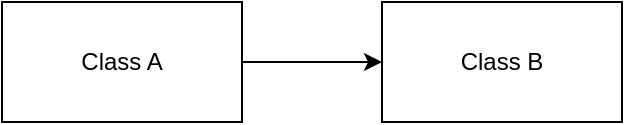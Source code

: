 <mxfile>
    <diagram id="fiJ9CqWUIKI2wFCHqJbO" name="ページ1">
        <mxGraphModel dx="784" dy="753" grid="1" gridSize="10" guides="1" tooltips="1" connect="1" arrows="1" fold="1" page="1" pageScale="1" pageWidth="827" pageHeight="1169" math="0" shadow="0">
            <root>
                <mxCell id="0"/>
                <mxCell id="1" parent="0"/>
                <mxCell id="4" style="edgeStyle=orthogonalEdgeStyle;rounded=0;orthogonalLoop=1;jettySize=auto;html=1;entryX=0;entryY=0.5;entryDx=0;entryDy=0;" edge="1" parent="1" source="2" target="3">
                    <mxGeometry relative="1" as="geometry"/>
                </mxCell>
                <mxCell id="2" value="Class A" style="rounded=0;whiteSpace=wrap;html=1;" vertex="1" parent="1">
                    <mxGeometry x="70" y="70" width="120" height="60" as="geometry"/>
                </mxCell>
                <mxCell id="3" value="Class B" style="rounded=0;whiteSpace=wrap;html=1;" vertex="1" parent="1">
                    <mxGeometry x="260" y="70" width="120" height="60" as="geometry"/>
                </mxCell>
            </root>
        </mxGraphModel>
    </diagram>
    <diagram id="JSKDts4dOftg4U8PWKPT" name="ページ2">
        <mxGraphModel dx="941" dy="903" grid="1" gridSize="10" guides="1" tooltips="1" connect="1" arrows="1" fold="1" page="1" pageScale="1" pageWidth="827" pageHeight="1169" math="0" shadow="0">
            <root>
                <mxCell id="FUJ4JfGRm8PGYB_7hO_z-0"/>
                <mxCell id="FUJ4JfGRm8PGYB_7hO_z-1" parent="FUJ4JfGRm8PGYB_7hO_z-0"/>
                <mxCell id="i4kD2IEjtNCwe65r7rOJ-0" value="Class A" style="rounded=0;whiteSpace=wrap;html=1;" vertex="1" parent="FUJ4JfGRm8PGYB_7hO_z-1">
                    <mxGeometry x="90" y="375" width="120" height="60" as="geometry"/>
                </mxCell>
                <mxCell id="i4kD2IEjtNCwe65r7rOJ-1" value="Class B" style="rounded=0;whiteSpace=wrap;html=1;" vertex="1" parent="FUJ4JfGRm8PGYB_7hO_z-1">
                    <mxGeometry x="390" y="375" width="120" height="60" as="geometry"/>
                </mxCell>
                <mxCell id="i4kD2IEjtNCwe65r7rOJ-2" value="DIコンテナ" style="rounded=0;whiteSpace=wrap;html=1;" vertex="1" parent="FUJ4JfGRm8PGYB_7hO_z-1">
                    <mxGeometry x="260" y="240" width="120" height="60" as="geometry"/>
                </mxCell>
                <mxCell id="i4kD2IEjtNCwe65r7rOJ-3" value="" style="shape=flexArrow;endArrow=classic;html=1;" edge="1" parent="FUJ4JfGRm8PGYB_7hO_z-1">
                    <mxGeometry width="50" height="50" relative="1" as="geometry">
                        <mxPoint x="170" y="360" as="sourcePoint"/>
                        <mxPoint x="225" y="310" as="targetPoint"/>
                    </mxGeometry>
                </mxCell>
                <mxCell id="i4kD2IEjtNCwe65r7rOJ-4" value="1. クラスBのインスタンスを要求" style="text;html=1;align=center;verticalAlign=middle;resizable=0;points=[];autosize=1;" vertex="1" parent="FUJ4JfGRm8PGYB_7hO_z-1">
                    <mxGeometry x="40" y="290" width="190" height="20" as="geometry"/>
                </mxCell>
                <mxCell id="i4kD2IEjtNCwe65r7rOJ-5" value="2. クラスBのインスタンスを生成" style="text;html=1;align=center;verticalAlign=middle;resizable=0;points=[];autosize=1;" vertex="1" parent="FUJ4JfGRm8PGYB_7hO_z-1">
                    <mxGeometry x="425" y="310" width="190" height="20" as="geometry"/>
                </mxCell>
                <mxCell id="i4kD2IEjtNCwe65r7rOJ-6" value="" style="shape=flexArrow;endArrow=classic;html=1;" edge="1" parent="FUJ4JfGRm8PGYB_7hO_z-1">
                    <mxGeometry width="50" height="50" relative="1" as="geometry">
                        <mxPoint x="390" y="310" as="sourcePoint"/>
                        <mxPoint x="440" y="360" as="targetPoint"/>
                    </mxGeometry>
                </mxCell>
                <mxCell id="i4kD2IEjtNCwe65r7rOJ-7" value="" style="shape=flexArrow;endArrow=classic;html=1;" edge="1" parent="FUJ4JfGRm8PGYB_7hO_z-1">
                    <mxGeometry width="50" height="50" relative="1" as="geometry">
                        <mxPoint x="275" y="320" as="sourcePoint"/>
                        <mxPoint x="220" y="370" as="targetPoint"/>
                    </mxGeometry>
                </mxCell>
                <mxCell id="i4kD2IEjtNCwe65r7rOJ-8" value="3. 生成した&lt;br&gt;インスタンスを渡す" style="text;html=1;align=left;verticalAlign=middle;resizable=0;points=[];autosize=1;" vertex="1" parent="FUJ4JfGRm8PGYB_7hO_z-1">
                    <mxGeometry x="230" y="375" width="120" height="30" as="geometry"/>
                </mxCell>
            </root>
        </mxGraphModel>
    </diagram>
</mxfile>